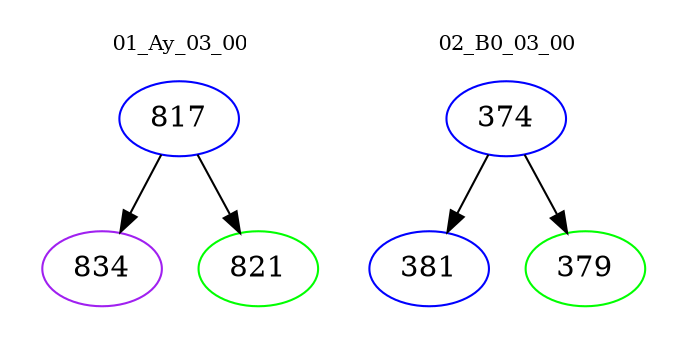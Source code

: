 digraph{
subgraph cluster_0 {
color = white
label = "01_Ay_03_00";
fontsize=10;
T0_817 [label="817", color="blue"]
T0_817 -> T0_834 [color="black"]
T0_834 [label="834", color="purple"]
T0_817 -> T0_821 [color="black"]
T0_821 [label="821", color="green"]
}
subgraph cluster_1 {
color = white
label = "02_B0_03_00";
fontsize=10;
T1_374 [label="374", color="blue"]
T1_374 -> T1_381 [color="black"]
T1_381 [label="381", color="blue"]
T1_374 -> T1_379 [color="black"]
T1_379 [label="379", color="green"]
}
}
